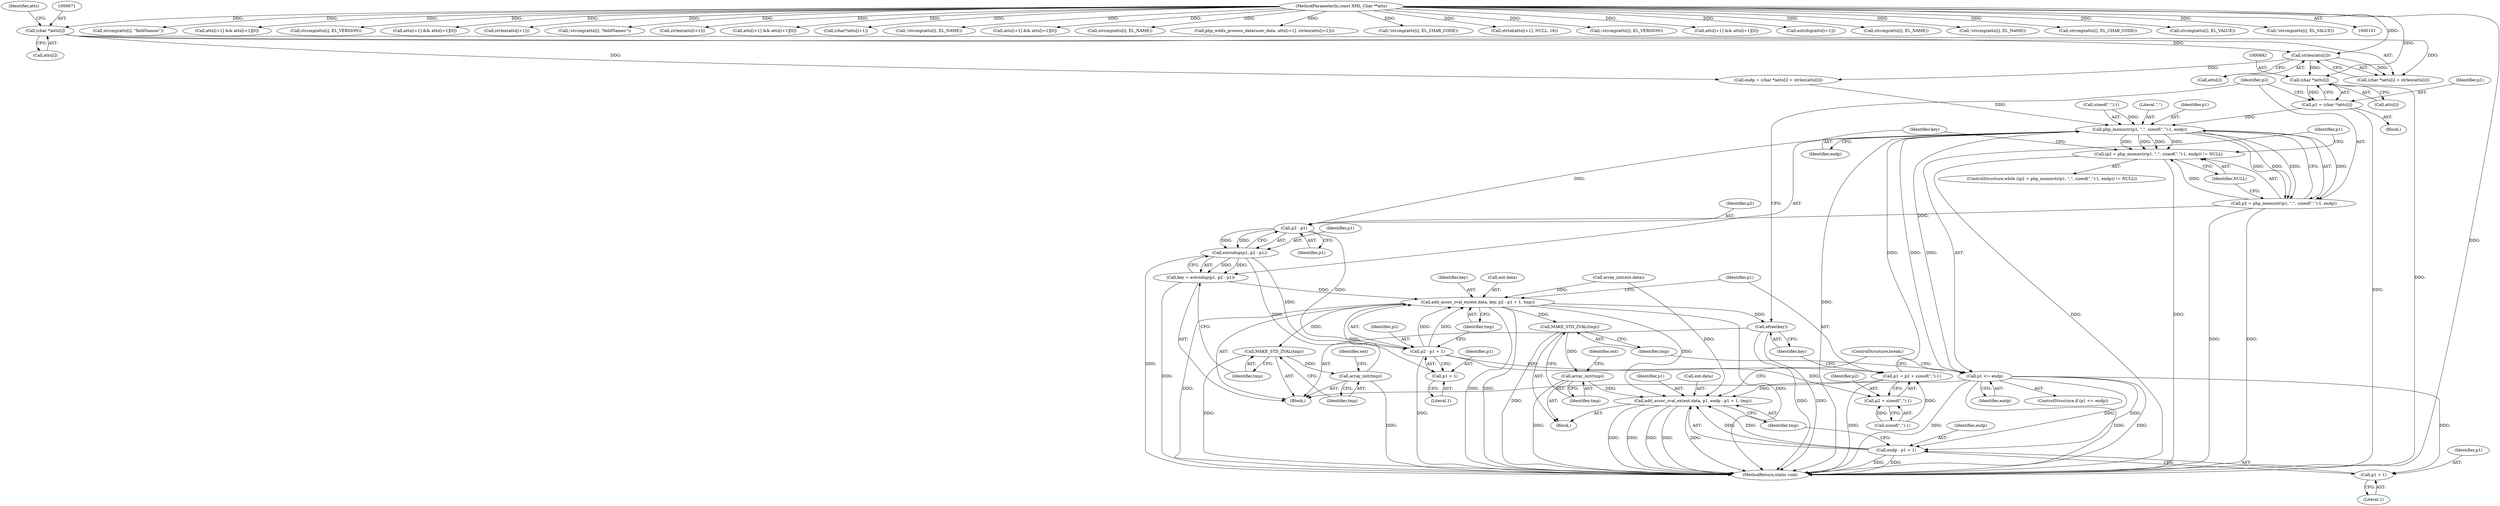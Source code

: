 digraph "0_php-src_66fd44209d5ffcb9b3d1bc1b9fd8e35b485040c0@array" {
"1000681" [label="(Call,(char *)atts[i])"];
"1000675" [label="(Call,strlen(atts[i]))"];
"1000670" [label="(Call,(char *)atts[i])"];
"1000104" [label="(MethodParameterIn,const XML_Char **atts)"];
"1000679" [label="(Call,p1 = (char *)atts[i])"];
"1000690" [label="(Call,php_memnstr(p1, \",\", sizeof(\",\")-1, endp))"];
"1000687" [label="(Call,(p2 = php_memnstr(p1, \",\", sizeof(\",\")-1, endp)) != NULL)"];
"1000688" [label="(Call,p2 = php_memnstr(p1, \",\", sizeof(\",\")-1, endp))"];
"1000704" [label="(Call,p2 - p1)"];
"1000702" [label="(Call,estrndup(p1, p2 - p1))"];
"1000700" [label="(Call,key = estrndup(p1, p2 - p1))"];
"1000711" [label="(Call,add_assoc_zval_ex(ent.data, key, p2 - p1 + 1, tmp))"];
"1000707" [label="(Call,MAKE_STD_ZVAL(tmp))"];
"1000709" [label="(Call,array_init(tmp))"];
"1000730" [label="(Call,efree(key))"];
"1000737" [label="(Call,MAKE_STD_ZVAL(tmp))"];
"1000739" [label="(Call,array_init(tmp))"];
"1000741" [label="(Call,add_assoc_zval_ex(ent.data, p1, endp - p1 + 1, tmp))"];
"1000716" [label="(Call,p2 - p1 + 1)"];
"1000722" [label="(Call,p1 = p2 + sizeof(\",\")-1)"];
"1000724" [label="(Call,p2 + sizeof(\",\")-1)"];
"1000718" [label="(Call,p1 + 1)"];
"1000733" [label="(Call,p1 <= endp)"];
"1000746" [label="(Call,endp - p1 + 1)"];
"1000748" [label="(Call,p1 + 1)"];
"1000693" [label="(Call,sizeof(\",\")-1)"];
"1000641" [label="(Call,strcmp(atts[i], \"fieldNames\"))"];
"1000686" [label="(ControlStructure,while ((p2 = php_memnstr(p1, \",\", sizeof(\",\")-1, endp)) != NULL))"];
"1000740" [label="(Identifier,tmp)"];
"1000745" [label="(Identifier,p1)"];
"1000736" [label="(Block,)"];
"1000805" [label="(Call,atts[i+1] && atts[i+1][0])"];
"1000749" [label="(Identifier,p1)"];
"1000677" [label="(Identifier,atts)"];
"1000726" [label="(Call,sizeof(\",\")-1)"];
"1000746" [label="(Call,endp - p1 + 1)"];
"1000735" [label="(Identifier,endp)"];
"1000134" [label="(Call,strcmp(atts[i], EL_VERSION))"];
"1000646" [label="(Call,atts[i+1] && atts[i+1][0])"];
"1000699" [label="(Block,)"];
"1000688" [label="(Call,p2 = php_memnstr(p1, \",\", sizeof(\",\")-1, endp))"];
"1000670" [label="(Call,(char *)atts[i])"];
"1000716" [label="(Call,p2 - p1 + 1)"];
"1000730" [label="(Call,efree(key))"];
"1000707" [label="(Call,MAKE_STD_ZVAL(tmp))"];
"1000851" [label="(Call,strlen(atts[i+1]))"];
"1000640" [label="(Call,!strcmp(atts[i], \"fieldNames\"))"];
"1000659" [label="(Block,)"];
"1000690" [label="(Call,php_memnstr(p1, \",\", sizeof(\",\")-1, endp))"];
"1000734" [label="(Identifier,p1)"];
"1000689" [label="(Identifier,p2)"];
"1000750" [label="(Literal,1)"];
"1000742" [label="(Call,ent.data)"];
"1000698" [label="(Identifier,NULL)"];
"1000669" [label="(Call,(char *)atts[i] + strlen(atts[i]))"];
"1000752" [label="(ControlStructure,break;)"];
"1000743" [label="(Identifier,ent)"];
"1000687" [label="(Call,(p2 = php_memnstr(p1, \",\", sizeof(\",\")-1, endp)) != NULL)"];
"1000722" [label="(Call,p1 = p2 + sizeof(\",\")-1)"];
"1000713" [label="(Identifier,ent)"];
"1000676" [label="(Call,atts[i])"];
"1000622" [label="(Call,array_init(ent.data))"];
"1000683" [label="(Call,atts[i])"];
"1000416" [label="(Call,strlen(atts[i+1]))"];
"1000680" [label="(Identifier,p1)"];
"1000732" [label="(ControlStructure,if (p1 <= endp))"];
"1000681" [label="(Call,(char *)atts[i])"];
"1000747" [label="(Identifier,endp)"];
"1000367" [label="(Call,atts[i+1] && atts[i+1][0])"];
"1000667" [label="(Call,endp = (char *)atts[i] + strlen(atts[i]))"];
"1000733" [label="(Call,p1 <= endp)"];
"1000741" [label="(Call,add_assoc_zval_ex(ent.data, p1, endp - p1 + 1, tmp))"];
"1000843" [label="(Call,(char*)atts[i+1])"];
"1000700" [label="(Call,key = estrndup(p1, p2 - p1))"];
"1000715" [label="(Identifier,key)"];
"1000565" [label="(Call,!strcmp(atts[i], EL_NAME))"];
"1000703" [label="(Identifier,p1)"];
"1000719" [label="(Identifier,p1)"];
"1000724" [label="(Call,p2 + sizeof(\",\")-1)"];
"1000571" [label="(Call,atts[i+1] && atts[i+1][0])"];
"1000800" [label="(Call,strcmp(atts[i], EL_NAME))"];
"1000692" [label="(Literal,\",\")"];
"1000409" [label="(Call,php_wddx_process_data(user_data, atts[i+1], strlen(atts[i+1])))"];
"1000723" [label="(Identifier,p1)"];
"1000256" [label="(Call,!strcmp(atts[i], EL_CHAR_CODE))"];
"1000709" [label="(Call,array_init(tmp))"];
"1000731" [label="(Identifier,key)"];
"1000739" [label="(Call,array_init(tmp))"];
"1000717" [label="(Identifier,p2)"];
"1000701" [label="(Identifier,key)"];
"1000675" [label="(Call,strlen(atts[i]))"];
"1000751" [label="(Identifier,tmp)"];
"1000710" [label="(Identifier,tmp)"];
"1000748" [label="(Call,p1 + 1)"];
"1000697" [label="(Identifier,endp)"];
"1000721" [label="(Identifier,tmp)"];
"1000284" [label="(Call,strtol(atts[i+1], NULL, 16))"];
"1000104" [label="(MethodParameterIn,const XML_Char **atts)"];
"1000133" [label="(Call,!strcmp(atts[i], EL_VERSION))"];
"1000262" [label="(Call,atts[i+1] && atts[i+1][0])"];
"1000914" [label="(MethodReturn,static void)"];
"1000718" [label="(Call,p1 + 1)"];
"1000712" [label="(Call,ent.data)"];
"1000702" [label="(Call,estrndup(p1, p2 - p1))"];
"1000679" [label="(Call,p1 = (char *)atts[i])"];
"1000720" [label="(Literal,1)"];
"1000597" [label="(Call,estrdup(atts[i+1]))"];
"1000566" [label="(Call,strcmp(atts[i], EL_NAME))"];
"1000691" [label="(Identifier,p1)"];
"1000706" [label="(Identifier,p1)"];
"1000708" [label="(Identifier,tmp)"];
"1000711" [label="(Call,add_assoc_zval_ex(ent.data, key, p2 - p1 + 1, tmp))"];
"1000672" [label="(Call,atts[i])"];
"1000799" [label="(Call,!strcmp(atts[i], EL_NAME))"];
"1000257" [label="(Call,strcmp(atts[i], EL_CHAR_CODE))"];
"1000738" [label="(Identifier,tmp)"];
"1000737" [label="(Call,MAKE_STD_ZVAL(tmp))"];
"1000705" [label="(Identifier,p2)"];
"1000704" [label="(Call,p2 - p1)"];
"1000362" [label="(Call,strcmp(atts[i], EL_VALUE))"];
"1000361" [label="(Call,!strcmp(atts[i], EL_VALUE))"];
"1000725" [label="(Identifier,p2)"];
"1000681" -> "1000679"  [label="AST: "];
"1000681" -> "1000683"  [label="CFG: "];
"1000682" -> "1000681"  [label="AST: "];
"1000683" -> "1000681"  [label="AST: "];
"1000679" -> "1000681"  [label="CFG: "];
"1000681" -> "1000914"  [label="DDG: "];
"1000681" -> "1000679"  [label="DDG: "];
"1000675" -> "1000681"  [label="DDG: "];
"1000104" -> "1000681"  [label="DDG: "];
"1000675" -> "1000669"  [label="AST: "];
"1000675" -> "1000676"  [label="CFG: "];
"1000676" -> "1000675"  [label="AST: "];
"1000669" -> "1000675"  [label="CFG: "];
"1000675" -> "1000667"  [label="DDG: "];
"1000675" -> "1000669"  [label="DDG: "];
"1000670" -> "1000675"  [label="DDG: "];
"1000104" -> "1000675"  [label="DDG: "];
"1000670" -> "1000669"  [label="AST: "];
"1000670" -> "1000672"  [label="CFG: "];
"1000671" -> "1000670"  [label="AST: "];
"1000672" -> "1000670"  [label="AST: "];
"1000677" -> "1000670"  [label="CFG: "];
"1000670" -> "1000667"  [label="DDG: "];
"1000670" -> "1000669"  [label="DDG: "];
"1000104" -> "1000670"  [label="DDG: "];
"1000104" -> "1000101"  [label="AST: "];
"1000104" -> "1000914"  [label="DDG: "];
"1000104" -> "1000133"  [label="DDG: "];
"1000104" -> "1000134"  [label="DDG: "];
"1000104" -> "1000256"  [label="DDG: "];
"1000104" -> "1000257"  [label="DDG: "];
"1000104" -> "1000262"  [label="DDG: "];
"1000104" -> "1000284"  [label="DDG: "];
"1000104" -> "1000361"  [label="DDG: "];
"1000104" -> "1000362"  [label="DDG: "];
"1000104" -> "1000367"  [label="DDG: "];
"1000104" -> "1000409"  [label="DDG: "];
"1000104" -> "1000416"  [label="DDG: "];
"1000104" -> "1000565"  [label="DDG: "];
"1000104" -> "1000566"  [label="DDG: "];
"1000104" -> "1000571"  [label="DDG: "];
"1000104" -> "1000597"  [label="DDG: "];
"1000104" -> "1000640"  [label="DDG: "];
"1000104" -> "1000641"  [label="DDG: "];
"1000104" -> "1000646"  [label="DDG: "];
"1000104" -> "1000799"  [label="DDG: "];
"1000104" -> "1000800"  [label="DDG: "];
"1000104" -> "1000805"  [label="DDG: "];
"1000104" -> "1000843"  [label="DDG: "];
"1000104" -> "1000851"  [label="DDG: "];
"1000679" -> "1000659"  [label="AST: "];
"1000680" -> "1000679"  [label="AST: "];
"1000689" -> "1000679"  [label="CFG: "];
"1000679" -> "1000914"  [label="DDG: "];
"1000679" -> "1000690"  [label="DDG: "];
"1000690" -> "1000688"  [label="AST: "];
"1000690" -> "1000697"  [label="CFG: "];
"1000691" -> "1000690"  [label="AST: "];
"1000692" -> "1000690"  [label="AST: "];
"1000693" -> "1000690"  [label="AST: "];
"1000697" -> "1000690"  [label="AST: "];
"1000688" -> "1000690"  [label="CFG: "];
"1000690" -> "1000914"  [label="DDG: "];
"1000690" -> "1000687"  [label="DDG: "];
"1000690" -> "1000687"  [label="DDG: "];
"1000690" -> "1000687"  [label="DDG: "];
"1000690" -> "1000687"  [label="DDG: "];
"1000690" -> "1000688"  [label="DDG: "];
"1000690" -> "1000688"  [label="DDG: "];
"1000690" -> "1000688"  [label="DDG: "];
"1000690" -> "1000688"  [label="DDG: "];
"1000722" -> "1000690"  [label="DDG: "];
"1000693" -> "1000690"  [label="DDG: "];
"1000667" -> "1000690"  [label="DDG: "];
"1000690" -> "1000704"  [label="DDG: "];
"1000690" -> "1000733"  [label="DDG: "];
"1000690" -> "1000733"  [label="DDG: "];
"1000687" -> "1000686"  [label="AST: "];
"1000687" -> "1000698"  [label="CFG: "];
"1000688" -> "1000687"  [label="AST: "];
"1000698" -> "1000687"  [label="AST: "];
"1000701" -> "1000687"  [label="CFG: "];
"1000734" -> "1000687"  [label="CFG: "];
"1000687" -> "1000914"  [label="DDG: "];
"1000687" -> "1000914"  [label="DDG: "];
"1000688" -> "1000687"  [label="DDG: "];
"1000689" -> "1000688"  [label="AST: "];
"1000698" -> "1000688"  [label="CFG: "];
"1000688" -> "1000914"  [label="DDG: "];
"1000688" -> "1000914"  [label="DDG: "];
"1000688" -> "1000704"  [label="DDG: "];
"1000704" -> "1000702"  [label="AST: "];
"1000704" -> "1000706"  [label="CFG: "];
"1000705" -> "1000704"  [label="AST: "];
"1000706" -> "1000704"  [label="AST: "];
"1000702" -> "1000704"  [label="CFG: "];
"1000704" -> "1000702"  [label="DDG: "];
"1000704" -> "1000702"  [label="DDG: "];
"1000704" -> "1000716"  [label="DDG: "];
"1000702" -> "1000700"  [label="AST: "];
"1000703" -> "1000702"  [label="AST: "];
"1000700" -> "1000702"  [label="CFG: "];
"1000702" -> "1000914"  [label="DDG: "];
"1000702" -> "1000700"  [label="DDG: "];
"1000702" -> "1000700"  [label="DDG: "];
"1000702" -> "1000716"  [label="DDG: "];
"1000702" -> "1000718"  [label="DDG: "];
"1000700" -> "1000699"  [label="AST: "];
"1000701" -> "1000700"  [label="AST: "];
"1000708" -> "1000700"  [label="CFG: "];
"1000700" -> "1000914"  [label="DDG: "];
"1000700" -> "1000711"  [label="DDG: "];
"1000711" -> "1000699"  [label="AST: "];
"1000711" -> "1000721"  [label="CFG: "];
"1000712" -> "1000711"  [label="AST: "];
"1000715" -> "1000711"  [label="AST: "];
"1000716" -> "1000711"  [label="AST: "];
"1000721" -> "1000711"  [label="AST: "];
"1000723" -> "1000711"  [label="CFG: "];
"1000711" -> "1000914"  [label="DDG: "];
"1000711" -> "1000914"  [label="DDG: "];
"1000711" -> "1000914"  [label="DDG: "];
"1000711" -> "1000914"  [label="DDG: "];
"1000711" -> "1000707"  [label="DDG: "];
"1000622" -> "1000711"  [label="DDG: "];
"1000716" -> "1000711"  [label="DDG: "];
"1000716" -> "1000711"  [label="DDG: "];
"1000709" -> "1000711"  [label="DDG: "];
"1000711" -> "1000730"  [label="DDG: "];
"1000711" -> "1000737"  [label="DDG: "];
"1000711" -> "1000741"  [label="DDG: "];
"1000707" -> "1000699"  [label="AST: "];
"1000707" -> "1000708"  [label="CFG: "];
"1000708" -> "1000707"  [label="AST: "];
"1000710" -> "1000707"  [label="CFG: "];
"1000707" -> "1000914"  [label="DDG: "];
"1000707" -> "1000709"  [label="DDG: "];
"1000709" -> "1000699"  [label="AST: "];
"1000709" -> "1000710"  [label="CFG: "];
"1000710" -> "1000709"  [label="AST: "];
"1000713" -> "1000709"  [label="CFG: "];
"1000709" -> "1000914"  [label="DDG: "];
"1000730" -> "1000699"  [label="AST: "];
"1000730" -> "1000731"  [label="CFG: "];
"1000731" -> "1000730"  [label="AST: "];
"1000689" -> "1000730"  [label="CFG: "];
"1000730" -> "1000914"  [label="DDG: "];
"1000730" -> "1000914"  [label="DDG: "];
"1000737" -> "1000736"  [label="AST: "];
"1000737" -> "1000738"  [label="CFG: "];
"1000738" -> "1000737"  [label="AST: "];
"1000740" -> "1000737"  [label="CFG: "];
"1000737" -> "1000914"  [label="DDG: "];
"1000737" -> "1000739"  [label="DDG: "];
"1000739" -> "1000736"  [label="AST: "];
"1000739" -> "1000740"  [label="CFG: "];
"1000740" -> "1000739"  [label="AST: "];
"1000743" -> "1000739"  [label="CFG: "];
"1000739" -> "1000914"  [label="DDG: "];
"1000739" -> "1000741"  [label="DDG: "];
"1000741" -> "1000736"  [label="AST: "];
"1000741" -> "1000751"  [label="CFG: "];
"1000742" -> "1000741"  [label="AST: "];
"1000745" -> "1000741"  [label="AST: "];
"1000746" -> "1000741"  [label="AST: "];
"1000751" -> "1000741"  [label="AST: "];
"1000752" -> "1000741"  [label="CFG: "];
"1000741" -> "1000914"  [label="DDG: "];
"1000741" -> "1000914"  [label="DDG: "];
"1000741" -> "1000914"  [label="DDG: "];
"1000741" -> "1000914"  [label="DDG: "];
"1000741" -> "1000914"  [label="DDG: "];
"1000622" -> "1000741"  [label="DDG: "];
"1000733" -> "1000741"  [label="DDG: "];
"1000746" -> "1000741"  [label="DDG: "];
"1000746" -> "1000741"  [label="DDG: "];
"1000716" -> "1000718"  [label="CFG: "];
"1000717" -> "1000716"  [label="AST: "];
"1000718" -> "1000716"  [label="AST: "];
"1000721" -> "1000716"  [label="CFG: "];
"1000716" -> "1000914"  [label="DDG: "];
"1000716" -> "1000722"  [label="DDG: "];
"1000716" -> "1000724"  [label="DDG: "];
"1000722" -> "1000699"  [label="AST: "];
"1000722" -> "1000724"  [label="CFG: "];
"1000723" -> "1000722"  [label="AST: "];
"1000724" -> "1000722"  [label="AST: "];
"1000731" -> "1000722"  [label="CFG: "];
"1000722" -> "1000914"  [label="DDG: "];
"1000726" -> "1000722"  [label="DDG: "];
"1000724" -> "1000726"  [label="CFG: "];
"1000725" -> "1000724"  [label="AST: "];
"1000726" -> "1000724"  [label="AST: "];
"1000726" -> "1000724"  [label="DDG: "];
"1000718" -> "1000720"  [label="CFG: "];
"1000719" -> "1000718"  [label="AST: "];
"1000720" -> "1000718"  [label="AST: "];
"1000733" -> "1000732"  [label="AST: "];
"1000733" -> "1000735"  [label="CFG: "];
"1000734" -> "1000733"  [label="AST: "];
"1000735" -> "1000733"  [label="AST: "];
"1000738" -> "1000733"  [label="CFG: "];
"1000752" -> "1000733"  [label="CFG: "];
"1000733" -> "1000914"  [label="DDG: "];
"1000733" -> "1000914"  [label="DDG: "];
"1000733" -> "1000914"  [label="DDG: "];
"1000733" -> "1000746"  [label="DDG: "];
"1000733" -> "1000746"  [label="DDG: "];
"1000733" -> "1000748"  [label="DDG: "];
"1000746" -> "1000748"  [label="CFG: "];
"1000747" -> "1000746"  [label="AST: "];
"1000748" -> "1000746"  [label="AST: "];
"1000751" -> "1000746"  [label="CFG: "];
"1000746" -> "1000914"  [label="DDG: "];
"1000746" -> "1000914"  [label="DDG: "];
"1000748" -> "1000750"  [label="CFG: "];
"1000749" -> "1000748"  [label="AST: "];
"1000750" -> "1000748"  [label="AST: "];
}
